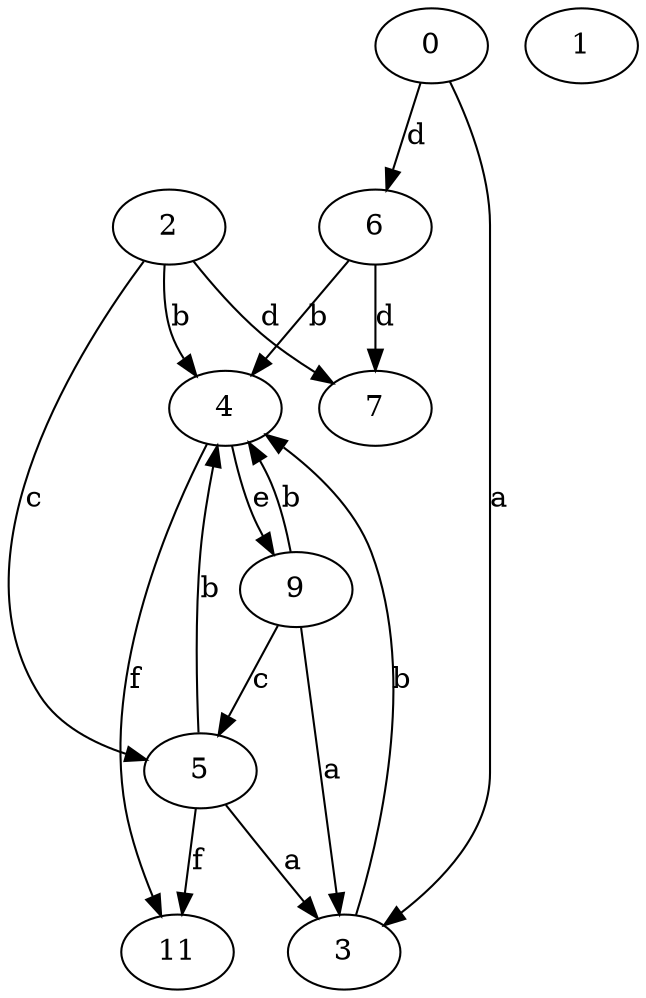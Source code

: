 strict digraph  {
2;
3;
4;
5;
6;
7;
0;
9;
1;
11;
2 -> 4  [label=b];
2 -> 5  [label=c];
2 -> 7  [label=d];
3 -> 4  [label=b];
4 -> 9  [label=e];
4 -> 11  [label=f];
5 -> 3  [label=a];
5 -> 4  [label=b];
5 -> 11  [label=f];
6 -> 4  [label=b];
6 -> 7  [label=d];
0 -> 3  [label=a];
0 -> 6  [label=d];
9 -> 3  [label=a];
9 -> 4  [label=b];
9 -> 5  [label=c];
}
